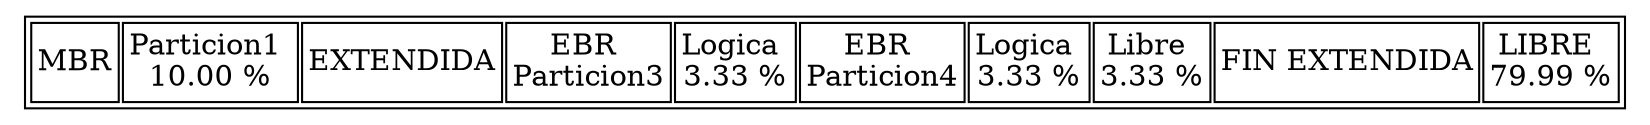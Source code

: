 digraph G {
node[shape=none]
node[shape=none]
start[label=<<table><tr><td rowspan="2">MBR</td><td rowspan="2">Particion1 <br/>10.00 %</td><td rowspan="2">EXTENDIDA</td><td rowspan="2">EBR <br/>Particion3</td><td rowspan="2">Logica <br/>3.33 %</td><td rowspan="2">EBR <br/>Particion4</td><td rowspan="2">Logica <br/>3.33 %</td><td rowspan="2">Libre <br/>3.33 %</td><td rowspan="2">FIN EXTENDIDA</td><td rowspan="2">LIBRE <br/>79.99 %</td></tr></table>>];
}